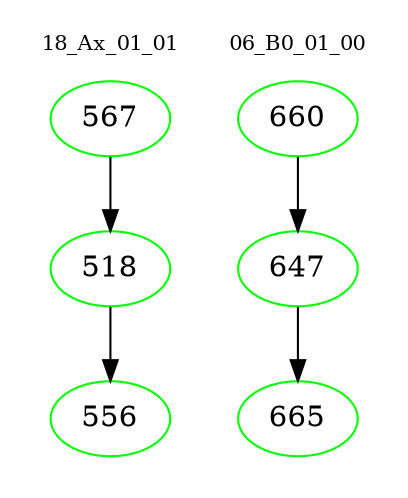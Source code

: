 digraph{
subgraph cluster_0 {
color = white
label = "18_Ax_01_01";
fontsize=10;
T0_567 [label="567", color="green"]
T0_567 -> T0_518 [color="black"]
T0_518 [label="518", color="green"]
T0_518 -> T0_556 [color="black"]
T0_556 [label="556", color="green"]
}
subgraph cluster_1 {
color = white
label = "06_B0_01_00";
fontsize=10;
T1_660 [label="660", color="green"]
T1_660 -> T1_647 [color="black"]
T1_647 [label="647", color="green"]
T1_647 -> T1_665 [color="black"]
T1_665 [label="665", color="green"]
}
}
